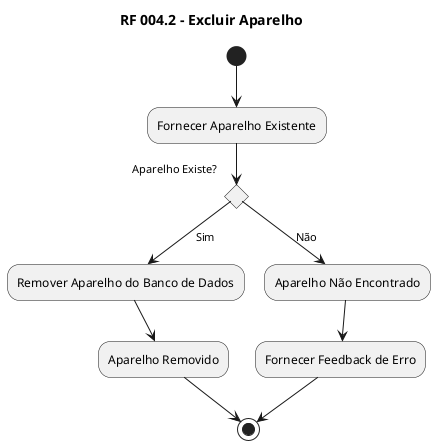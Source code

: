@startuml activityDiagramRF004.2

title RF 004.2 - Excluir Aparelho

(*) --> "Fornecer Aparelho Existente"

if "Aparelho Existe?" then
  -->[Sim] "Remover Aparelho do Banco de Dados"
  --> "Aparelho Removido"
  --> (*)
else
  -->[Não] "Aparelho Não Encontrado"
  --> "Fornecer Feedback de Erro"
  --> (*)
endif

@enduml